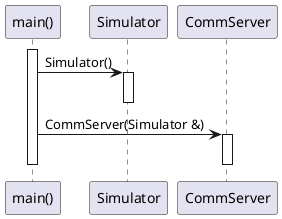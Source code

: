 @startuml
participant "main()" as C_0015906800812223602523
activate C_0015906800812223602523
participant "Simulator" as C_0005739425762276452218
C_0015906800812223602523 -> C_0005739425762276452218 : Simulator()
activate C_0005739425762276452218
deactivate C_0005739425762276452218
participant "CommServer" as C_0011200438516648707549
C_0015906800812223602523 -> C_0011200438516648707549 : CommServer(Simulator &)
activate C_0011200438516648707549
deactivate C_0011200438516648707549

deactivate C_0015906800812223602523

'Generated with clang-uml, version 0.6.2
'LLVM version Ubuntu clang version 18.1.3 (1ubuntu1)
@enduml
